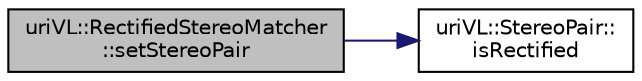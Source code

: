 digraph "uriVL::RectifiedStereoMatcher::setStereoPair"
{
  edge [fontname="Helvetica",fontsize="10",labelfontname="Helvetica",labelfontsize="10"];
  node [fontname="Helvetica",fontsize="10",shape=record];
  rankdir="LR";
  Node1 [label="uriVL::RectifiedStereoMatcher\l::setStereoPair",height=0.2,width=0.4,color="black", fillcolor="grey75", style="filled", fontcolor="black"];
  Node1 -> Node2 [color="midnightblue",fontsize="10",style="solid",fontname="Helvetica"];
  Node2 [label="uriVL::StereoPair::\lisRectified",height=0.2,width=0.4,color="black", fillcolor="white", style="filled",URL="$classuriVL_1_1StereoPair.html#a33cae9d0d3ed5dae5854f7741b962c74",tooltip="Returns image. "];
}
